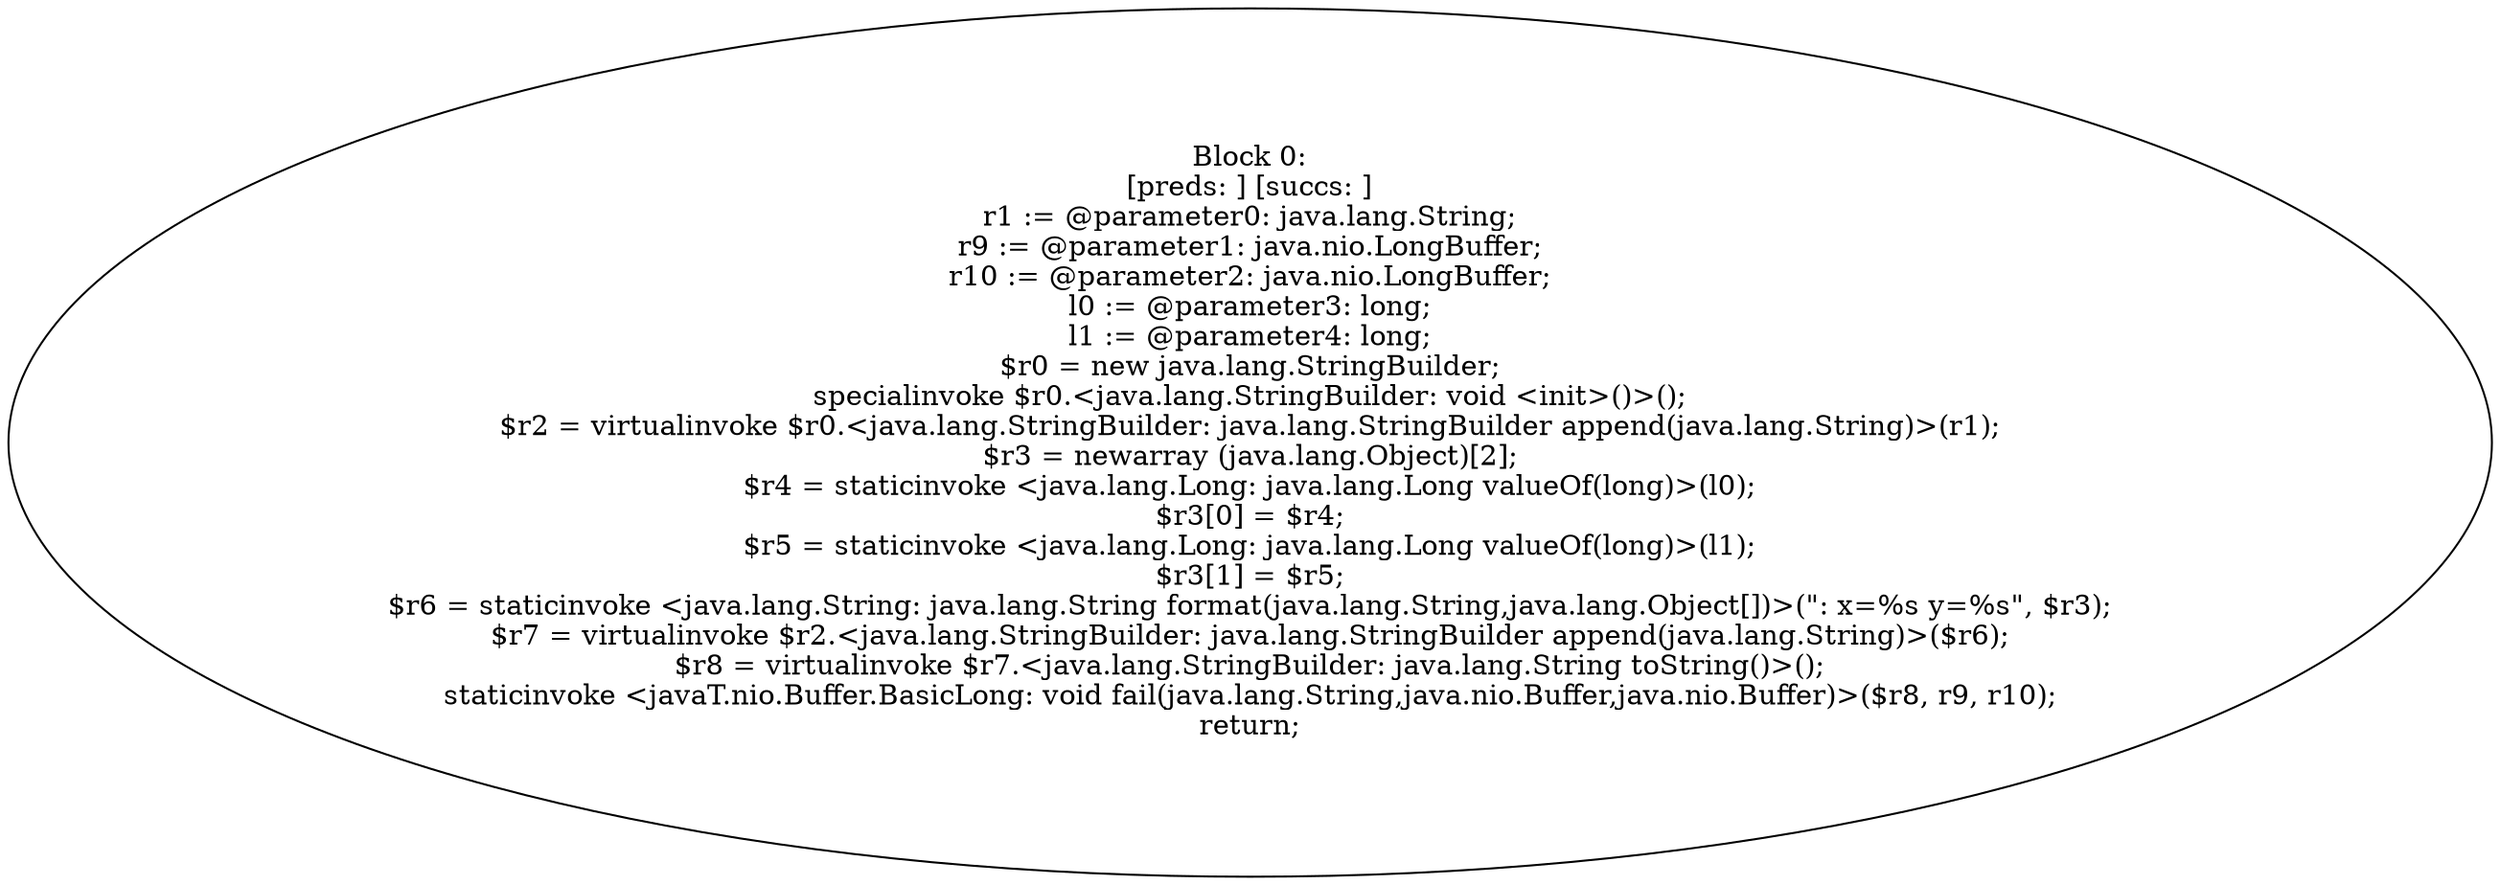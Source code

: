 digraph "unitGraph" {
    "Block 0:
[preds: ] [succs: ]
r1 := @parameter0: java.lang.String;
r9 := @parameter1: java.nio.LongBuffer;
r10 := @parameter2: java.nio.LongBuffer;
l0 := @parameter3: long;
l1 := @parameter4: long;
$r0 = new java.lang.StringBuilder;
specialinvoke $r0.<java.lang.StringBuilder: void <init>()>();
$r2 = virtualinvoke $r0.<java.lang.StringBuilder: java.lang.StringBuilder append(java.lang.String)>(r1);
$r3 = newarray (java.lang.Object)[2];
$r4 = staticinvoke <java.lang.Long: java.lang.Long valueOf(long)>(l0);
$r3[0] = $r4;
$r5 = staticinvoke <java.lang.Long: java.lang.Long valueOf(long)>(l1);
$r3[1] = $r5;
$r6 = staticinvoke <java.lang.String: java.lang.String format(java.lang.String,java.lang.Object[])>(\": x=%s y=%s\", $r3);
$r7 = virtualinvoke $r2.<java.lang.StringBuilder: java.lang.StringBuilder append(java.lang.String)>($r6);
$r8 = virtualinvoke $r7.<java.lang.StringBuilder: java.lang.String toString()>();
staticinvoke <javaT.nio.Buffer.BasicLong: void fail(java.lang.String,java.nio.Buffer,java.nio.Buffer)>($r8, r9, r10);
return;
"
}
